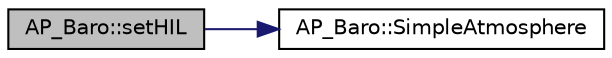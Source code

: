 digraph "AP_Baro::setHIL"
{
 // INTERACTIVE_SVG=YES
  edge [fontname="Helvetica",fontsize="10",labelfontname="Helvetica",labelfontsize="10"];
  node [fontname="Helvetica",fontsize="10",shape=record];
  rankdir="LR";
  Node1 [label="AP_Baro::setHIL",height=0.2,width=0.4,color="black", fillcolor="grey75", style="filled" fontcolor="black"];
  Node1 -> Node2 [color="midnightblue",fontsize="10",style="solid",fontname="Helvetica"];
  Node2 [label="AP_Baro::SimpleAtmosphere",height=0.2,width=0.4,color="black", fillcolor="white", style="filled",URL="$classAP__Baro.html#abbf791c5038a37c91c91849a433621ba"];
}
